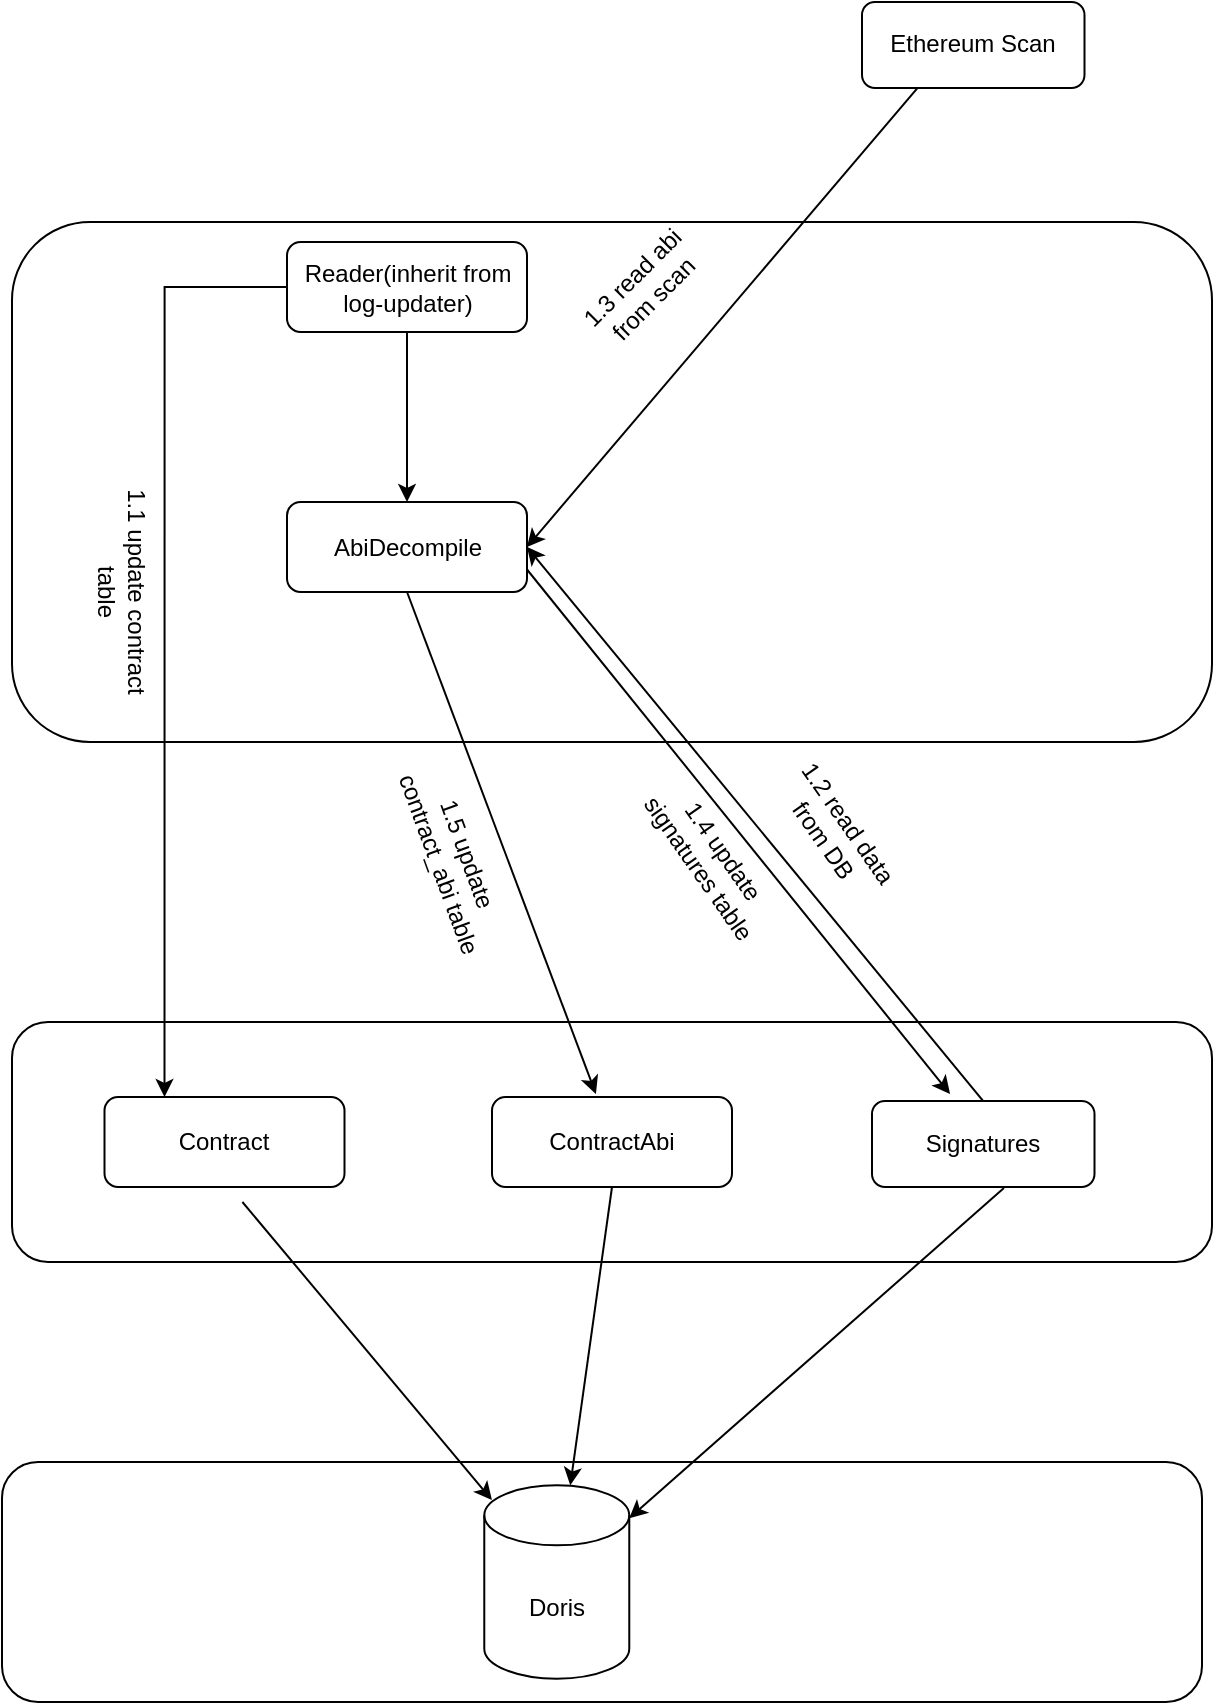 <mxfile version="20.2.2" type="github">
  <diagram id="j_vWOgn5VXH2J73FNR7c" name="Page-1">
    <mxGraphModel dx="1426" dy="1895" grid="1" gridSize="10" guides="1" tooltips="1" connect="1" arrows="1" fold="1" page="1" pageScale="1" pageWidth="850" pageHeight="1100" math="0" shadow="0">
      <root>
        <mxCell id="0" />
        <mxCell id="1" parent="0" />
        <mxCell id="scPvxUvN-RZS57z3FRkP-1" value="" style="rounded=1;whiteSpace=wrap;html=1;" vertex="1" parent="1">
          <mxGeometry x="120" y="640" width="600" height="120" as="geometry" />
        </mxCell>
        <mxCell id="scPvxUvN-RZS57z3FRkP-2" value="Doris" style="shape=cylinder3;whiteSpace=wrap;html=1;boundedLbl=1;backgroundOutline=1;size=15;" vertex="1" parent="1">
          <mxGeometry x="361.14" y="651.67" width="72.5" height="96.67" as="geometry" />
        </mxCell>
        <mxCell id="scPvxUvN-RZS57z3FRkP-5" value="" style="rounded=1;whiteSpace=wrap;html=1;" vertex="1" parent="1">
          <mxGeometry x="125" y="420" width="600" height="120" as="geometry" />
        </mxCell>
        <mxCell id="scPvxUvN-RZS57z3FRkP-9" value="Signatures" style="rounded=1;whiteSpace=wrap;html=1;" vertex="1" parent="scPvxUvN-RZS57z3FRkP-5">
          <mxGeometry x="430" y="39.52" width="111.25" height="42.98" as="geometry" />
        </mxCell>
        <mxCell id="scPvxUvN-RZS57z3FRkP-8" value="ContractAbi" style="rounded=1;whiteSpace=wrap;html=1;" vertex="1" parent="scPvxUvN-RZS57z3FRkP-5">
          <mxGeometry x="240" y="37.5" width="120" height="45" as="geometry" />
        </mxCell>
        <mxCell id="scPvxUvN-RZS57z3FRkP-13" value="" style="endArrow=classic;html=1;rounded=0;" edge="1" parent="scPvxUvN-RZS57z3FRkP-5" target="scPvxUvN-RZS57z3FRkP-2">
          <mxGeometry width="50" height="50" relative="1" as="geometry">
            <mxPoint x="300" y="82.5" as="sourcePoint" />
            <mxPoint x="340" y="182.5" as="targetPoint" />
          </mxGeometry>
        </mxCell>
        <mxCell id="scPvxUvN-RZS57z3FRkP-10" value="Contract" style="rounded=1;whiteSpace=wrap;html=1;" vertex="1" parent="1">
          <mxGeometry x="171.25" y="457.5" width="120" height="45" as="geometry" />
        </mxCell>
        <mxCell id="scPvxUvN-RZS57z3FRkP-17" value="" style="endArrow=classic;html=1;rounded=0;exitX=0.593;exitY=1.012;exitDx=0;exitDy=0;exitPerimeter=0;" edge="1" parent="1" source="scPvxUvN-RZS57z3FRkP-9" target="scPvxUvN-RZS57z3FRkP-2">
          <mxGeometry width="50" height="50" relative="1" as="geometry">
            <mxPoint x="490" y="520" as="sourcePoint" />
            <mxPoint x="536.25" y="651.66" as="targetPoint" />
          </mxGeometry>
        </mxCell>
        <mxCell id="scPvxUvN-RZS57z3FRkP-22" value="" style="rounded=1;whiteSpace=wrap;html=1;" vertex="1" parent="1">
          <mxGeometry x="125" y="20" width="600" height="260" as="geometry" />
        </mxCell>
        <mxCell id="scPvxUvN-RZS57z3FRkP-34" style="edgeStyle=orthogonalEdgeStyle;rounded=0;orthogonalLoop=1;jettySize=auto;html=1;exitX=0;exitY=0.5;exitDx=0;exitDy=0;entryX=0.25;entryY=0;entryDx=0;entryDy=0;" edge="1" parent="1" source="scPvxUvN-RZS57z3FRkP-31" target="scPvxUvN-RZS57z3FRkP-10">
          <mxGeometry relative="1" as="geometry" />
        </mxCell>
        <mxCell id="scPvxUvN-RZS57z3FRkP-42" style="edgeStyle=orthogonalEdgeStyle;rounded=0;orthogonalLoop=1;jettySize=auto;html=1;exitX=0.5;exitY=1;exitDx=0;exitDy=0;" edge="1" parent="1" source="scPvxUvN-RZS57z3FRkP-31" target="scPvxUvN-RZS57z3FRkP-35">
          <mxGeometry relative="1" as="geometry" />
        </mxCell>
        <mxCell id="scPvxUvN-RZS57z3FRkP-31" value="Reader(inherit from log-updater)" style="rounded=1;whiteSpace=wrap;html=1;" vertex="1" parent="1">
          <mxGeometry x="262.5" y="30" width="120" height="45" as="geometry" />
        </mxCell>
        <mxCell id="scPvxUvN-RZS57z3FRkP-35" value="AbiDecompile" style="rounded=1;whiteSpace=wrap;html=1;" vertex="1" parent="1">
          <mxGeometry x="262.5" y="160" width="120" height="45" as="geometry" />
        </mxCell>
        <mxCell id="scPvxUvN-RZS57z3FRkP-51" value="&lt;div&gt;1.2 read data&lt;/div&gt;&lt;div&gt;from DB&lt;br&gt;&lt;/div&gt;" style="text;html=1;strokeColor=none;fillColor=none;align=center;verticalAlign=middle;whiteSpace=wrap;rounded=0;rotation=55;" vertex="1" parent="1">
          <mxGeometry x="490" y="310" width="94.49" height="30" as="geometry" />
        </mxCell>
        <mxCell id="scPvxUvN-RZS57z3FRkP-54" value="" style="endArrow=classic;html=1;rounded=0;entryX=0.433;entryY=-0.033;entryDx=0;entryDy=0;entryPerimeter=0;exitX=0.5;exitY=1;exitDx=0;exitDy=0;" edge="1" parent="1" source="scPvxUvN-RZS57z3FRkP-35" target="scPvxUvN-RZS57z3FRkP-8">
          <mxGeometry width="50" height="50" relative="1" as="geometry">
            <mxPoint x="300" y="220" as="sourcePoint" />
            <mxPoint x="350" y="170" as="targetPoint" />
          </mxGeometry>
        </mxCell>
        <mxCell id="scPvxUvN-RZS57z3FRkP-56" value="Ethereum Scan" style="rounded=1;whiteSpace=wrap;html=1;" vertex="1" parent="1">
          <mxGeometry x="550" y="-90" width="111.25" height="42.98" as="geometry" />
        </mxCell>
        <mxCell id="scPvxUvN-RZS57z3FRkP-57" value="" style="endArrow=classic;html=1;rounded=0;exitX=0.5;exitY=0;exitDx=0;exitDy=0;entryX=1;entryY=0.5;entryDx=0;entryDy=0;" edge="1" parent="1" source="scPvxUvN-RZS57z3FRkP-9" target="scPvxUvN-RZS57z3FRkP-35">
          <mxGeometry width="50" height="50" relative="1" as="geometry">
            <mxPoint x="520" y="390" as="sourcePoint" />
            <mxPoint x="570" y="340" as="targetPoint" />
          </mxGeometry>
        </mxCell>
        <mxCell id="scPvxUvN-RZS57z3FRkP-60" value="" style="endArrow=classic;html=1;rounded=0;entryX=1;entryY=0.5;entryDx=0;entryDy=0;exitX=0.25;exitY=1;exitDx=0;exitDy=0;" edge="1" parent="1" source="scPvxUvN-RZS57z3FRkP-56" target="scPvxUvN-RZS57z3FRkP-35">
          <mxGeometry width="50" height="50" relative="1" as="geometry">
            <mxPoint x="460" y="-40" as="sourcePoint" />
            <mxPoint x="390" y="140" as="targetPoint" />
          </mxGeometry>
        </mxCell>
        <mxCell id="scPvxUvN-RZS57z3FRkP-62" value="1.1 update contract table" style="text;html=1;strokeColor=none;fillColor=none;align=center;verticalAlign=middle;whiteSpace=wrap;rounded=0;rotation=90;" vertex="1" parent="1">
          <mxGeometry x="120" y="190" width="120" height="30" as="geometry" />
        </mxCell>
        <mxCell id="scPvxUvN-RZS57z3FRkP-65" value="1.3 read abi from scan" style="text;html=1;strokeColor=none;fillColor=none;align=center;verticalAlign=middle;whiteSpace=wrap;rounded=0;rotation=-45;" vertex="1" parent="1">
          <mxGeometry x="400" y="37.5" width="80" height="30" as="geometry" />
        </mxCell>
        <mxCell id="scPvxUvN-RZS57z3FRkP-67" value="1.5 update contract_abi table" style="text;html=1;strokeColor=none;fillColor=none;align=center;verticalAlign=middle;whiteSpace=wrap;rounded=0;rotation=70;" vertex="1" parent="1">
          <mxGeometry x="291.25" y="323.58" width="110" height="30" as="geometry" />
        </mxCell>
        <mxCell id="scPvxUvN-RZS57z3FRkP-69" value="" style="endArrow=classic;html=1;rounded=0;entryX=0.053;entryY=0.076;entryDx=0;entryDy=0;entryPerimeter=0;exitX=0.192;exitY=0.75;exitDx=0;exitDy=0;exitPerimeter=0;" edge="1" parent="1" source="scPvxUvN-RZS57z3FRkP-5" target="scPvxUvN-RZS57z3FRkP-2">
          <mxGeometry width="50" height="50" relative="1" as="geometry">
            <mxPoint x="240" y="570" as="sourcePoint" />
            <mxPoint x="290" y="520" as="targetPoint" />
          </mxGeometry>
        </mxCell>
        <mxCell id="scPvxUvN-RZS57z3FRkP-70" value="" style="endArrow=classic;html=1;rounded=0;entryX=0.351;entryY=-0.082;entryDx=0;entryDy=0;exitX=1;exitY=0.75;exitDx=0;exitDy=0;entryPerimeter=0;" edge="1" parent="1" source="scPvxUvN-RZS57z3FRkP-35" target="scPvxUvN-RZS57z3FRkP-9">
          <mxGeometry width="50" height="50" relative="1" as="geometry">
            <mxPoint x="380" y="250" as="sourcePoint" />
            <mxPoint x="430" y="200" as="targetPoint" />
          </mxGeometry>
        </mxCell>
        <mxCell id="scPvxUvN-RZS57z3FRkP-72" value="1.4 update signatures table" style="text;html=1;strokeColor=none;fillColor=none;align=center;verticalAlign=middle;whiteSpace=wrap;rounded=0;rotation=55;" vertex="1" parent="1">
          <mxGeometry x="425" y="323.58" width="100" height="30" as="geometry" />
        </mxCell>
      </root>
    </mxGraphModel>
  </diagram>
</mxfile>
